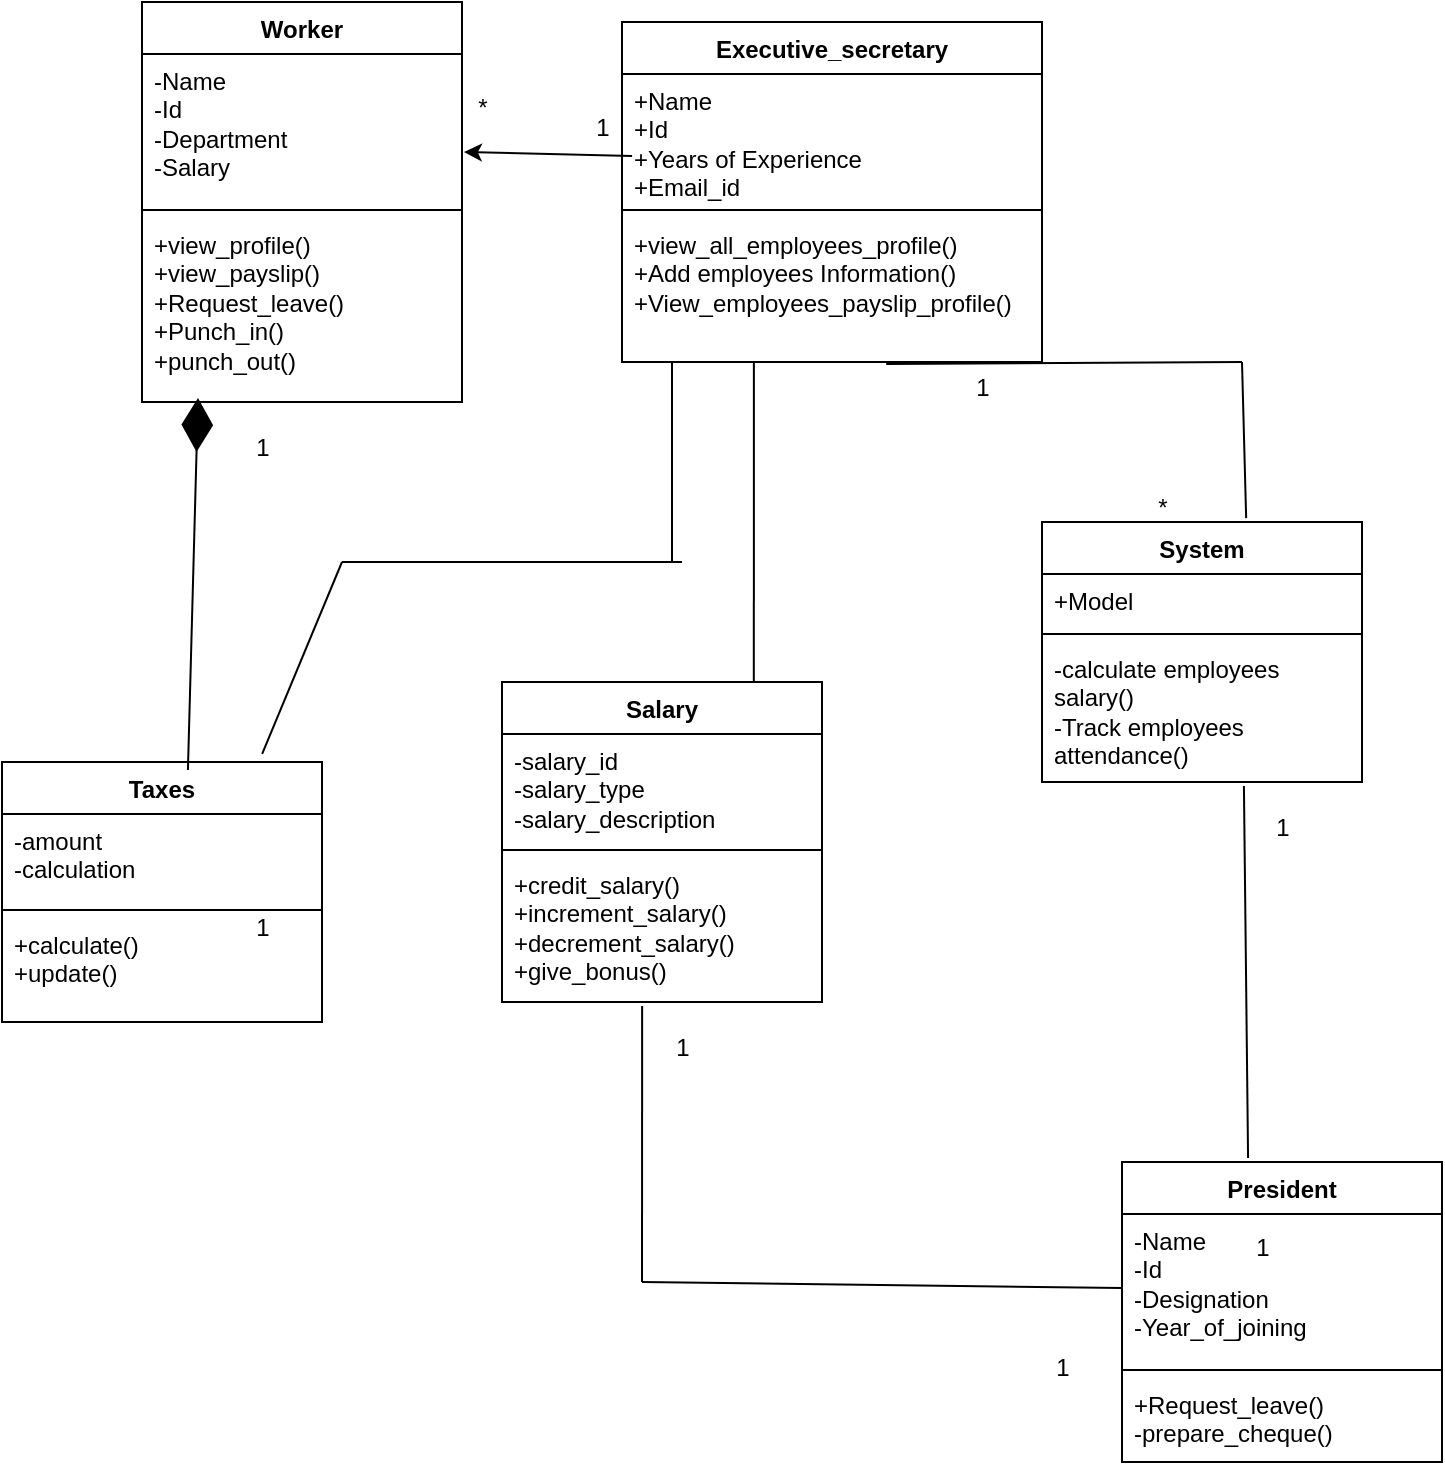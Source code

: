 <mxfile version="24.7.7">
  <diagram name="Page-1" id="oo9iOd9erzDcSliGqVQg">
    <mxGraphModel dx="1434" dy="728" grid="1" gridSize="10" guides="1" tooltips="1" connect="1" arrows="1" fold="1" page="1" pageScale="1" pageWidth="850" pageHeight="1100" math="0" shadow="0">
      <root>
        <mxCell id="0" />
        <mxCell id="1" parent="0" />
        <mxCell id="jzimIxDsLg7USPqvKQ8o-1" value="Worker" style="swimlane;fontStyle=1;align=center;verticalAlign=top;childLayout=stackLayout;horizontal=1;startSize=26;horizontalStack=0;resizeParent=1;resizeParentMax=0;resizeLast=0;collapsible=1;marginBottom=0;whiteSpace=wrap;html=1;" vertex="1" parent="1">
          <mxGeometry x="130" y="120" width="160" height="200" as="geometry" />
        </mxCell>
        <mxCell id="jzimIxDsLg7USPqvKQ8o-2" value="-Name&lt;div&gt;-Id&lt;/div&gt;&lt;div&gt;-Department&lt;/div&gt;&lt;div&gt;-Salary&lt;/div&gt;" style="text;strokeColor=none;fillColor=none;align=left;verticalAlign=top;spacingLeft=4;spacingRight=4;overflow=hidden;rotatable=0;points=[[0,0.5],[1,0.5]];portConstraint=eastwest;whiteSpace=wrap;html=1;" vertex="1" parent="jzimIxDsLg7USPqvKQ8o-1">
          <mxGeometry y="26" width="160" height="74" as="geometry" />
        </mxCell>
        <mxCell id="jzimIxDsLg7USPqvKQ8o-3" value="" style="line;strokeWidth=1;fillColor=none;align=left;verticalAlign=middle;spacingTop=-1;spacingLeft=3;spacingRight=3;rotatable=0;labelPosition=right;points=[];portConstraint=eastwest;strokeColor=inherit;" vertex="1" parent="jzimIxDsLg7USPqvKQ8o-1">
          <mxGeometry y="100" width="160" height="8" as="geometry" />
        </mxCell>
        <mxCell id="jzimIxDsLg7USPqvKQ8o-4" value="+view_profile()&lt;div&gt;+view_payslip()&lt;/div&gt;&lt;div&gt;+Request_leave()&lt;/div&gt;&lt;div&gt;+Punch_in()&lt;/div&gt;&lt;div&gt;+punch_out()&lt;/div&gt;" style="text;strokeColor=none;fillColor=none;align=left;verticalAlign=top;spacingLeft=4;spacingRight=4;overflow=hidden;rotatable=0;points=[[0,0.5],[1,0.5]];portConstraint=eastwest;whiteSpace=wrap;html=1;" vertex="1" parent="jzimIxDsLg7USPqvKQ8o-1">
          <mxGeometry y="108" width="160" height="92" as="geometry" />
        </mxCell>
        <mxCell id="jzimIxDsLg7USPqvKQ8o-5" value="Executive_secretary" style="swimlane;fontStyle=1;align=center;verticalAlign=top;childLayout=stackLayout;horizontal=1;startSize=26;horizontalStack=0;resizeParent=1;resizeParentMax=0;resizeLast=0;collapsible=1;marginBottom=0;whiteSpace=wrap;html=1;" vertex="1" parent="1">
          <mxGeometry x="370" y="130" width="210" height="170" as="geometry" />
        </mxCell>
        <mxCell id="jzimIxDsLg7USPqvKQ8o-6" value="+Name&lt;div&gt;+Id&lt;/div&gt;&lt;div&gt;+Years of Experience&lt;/div&gt;&lt;div&gt;+Email_id&lt;/div&gt;" style="text;strokeColor=none;fillColor=none;align=left;verticalAlign=top;spacingLeft=4;spacingRight=4;overflow=hidden;rotatable=0;points=[[0,0.5],[1,0.5]];portConstraint=eastwest;whiteSpace=wrap;html=1;" vertex="1" parent="jzimIxDsLg7USPqvKQ8o-5">
          <mxGeometry y="26" width="210" height="64" as="geometry" />
        </mxCell>
        <mxCell id="jzimIxDsLg7USPqvKQ8o-7" value="" style="line;strokeWidth=1;fillColor=none;align=left;verticalAlign=middle;spacingTop=-1;spacingLeft=3;spacingRight=3;rotatable=0;labelPosition=right;points=[];portConstraint=eastwest;strokeColor=inherit;" vertex="1" parent="jzimIxDsLg7USPqvKQ8o-5">
          <mxGeometry y="90" width="210" height="8" as="geometry" />
        </mxCell>
        <mxCell id="jzimIxDsLg7USPqvKQ8o-8" value="+view_all_employees_profile()&lt;div&gt;+Add employees Information()&lt;/div&gt;&lt;div&gt;+View_employees_payslip_profile()&lt;/div&gt;" style="text;strokeColor=none;fillColor=none;align=left;verticalAlign=top;spacingLeft=4;spacingRight=4;overflow=hidden;rotatable=0;points=[[0,0.5],[1,0.5]];portConstraint=eastwest;whiteSpace=wrap;html=1;" vertex="1" parent="jzimIxDsLg7USPqvKQ8o-5">
          <mxGeometry y="98" width="210" height="72" as="geometry" />
        </mxCell>
        <mxCell id="jzimIxDsLg7USPqvKQ8o-9" value="President" style="swimlane;fontStyle=1;align=center;verticalAlign=top;childLayout=stackLayout;horizontal=1;startSize=26;horizontalStack=0;resizeParent=1;resizeParentMax=0;resizeLast=0;collapsible=1;marginBottom=0;whiteSpace=wrap;html=1;" vertex="1" parent="1">
          <mxGeometry x="620" y="700" width="160" height="150" as="geometry" />
        </mxCell>
        <mxCell id="jzimIxDsLg7USPqvKQ8o-10" value="-Name&lt;div&gt;-Id&lt;/div&gt;&lt;div&gt;-Designation&lt;/div&gt;&lt;div&gt;-Year_of_joining&lt;/div&gt;" style="text;strokeColor=none;fillColor=none;align=left;verticalAlign=top;spacingLeft=4;spacingRight=4;overflow=hidden;rotatable=0;points=[[0,0.5],[1,0.5]];portConstraint=eastwest;whiteSpace=wrap;html=1;" vertex="1" parent="jzimIxDsLg7USPqvKQ8o-9">
          <mxGeometry y="26" width="160" height="74" as="geometry" />
        </mxCell>
        <mxCell id="jzimIxDsLg7USPqvKQ8o-11" value="" style="line;strokeWidth=1;fillColor=none;align=left;verticalAlign=middle;spacingTop=-1;spacingLeft=3;spacingRight=3;rotatable=0;labelPosition=right;points=[];portConstraint=eastwest;strokeColor=inherit;" vertex="1" parent="jzimIxDsLg7USPqvKQ8o-9">
          <mxGeometry y="100" width="160" height="8" as="geometry" />
        </mxCell>
        <mxCell id="jzimIxDsLg7USPqvKQ8o-12" value="+Request_leave()&lt;div&gt;-prepare_cheque()&lt;/div&gt;" style="text;strokeColor=none;fillColor=none;align=left;verticalAlign=top;spacingLeft=4;spacingRight=4;overflow=hidden;rotatable=0;points=[[0,0.5],[1,0.5]];portConstraint=eastwest;whiteSpace=wrap;html=1;" vertex="1" parent="jzimIxDsLg7USPqvKQ8o-9">
          <mxGeometry y="108" width="160" height="42" as="geometry" />
        </mxCell>
        <mxCell id="jzimIxDsLg7USPqvKQ8o-13" value="System" style="swimlane;fontStyle=1;align=center;verticalAlign=top;childLayout=stackLayout;horizontal=1;startSize=26;horizontalStack=0;resizeParent=1;resizeParentMax=0;resizeLast=0;collapsible=1;marginBottom=0;whiteSpace=wrap;html=1;" vertex="1" parent="1">
          <mxGeometry x="580" y="380" width="160" height="130" as="geometry" />
        </mxCell>
        <mxCell id="jzimIxDsLg7USPqvKQ8o-14" value="+Model" style="text;strokeColor=none;fillColor=none;align=left;verticalAlign=top;spacingLeft=4;spacingRight=4;overflow=hidden;rotatable=0;points=[[0,0.5],[1,0.5]];portConstraint=eastwest;whiteSpace=wrap;html=1;" vertex="1" parent="jzimIxDsLg7USPqvKQ8o-13">
          <mxGeometry y="26" width="160" height="26" as="geometry" />
        </mxCell>
        <mxCell id="jzimIxDsLg7USPqvKQ8o-15" value="" style="line;strokeWidth=1;fillColor=none;align=left;verticalAlign=middle;spacingTop=-1;spacingLeft=3;spacingRight=3;rotatable=0;labelPosition=right;points=[];portConstraint=eastwest;strokeColor=inherit;" vertex="1" parent="jzimIxDsLg7USPqvKQ8o-13">
          <mxGeometry y="52" width="160" height="8" as="geometry" />
        </mxCell>
        <mxCell id="jzimIxDsLg7USPqvKQ8o-16" value="-calculate employees salary()&lt;div&gt;-Track employees attendance()&lt;/div&gt;" style="text;strokeColor=none;fillColor=none;align=left;verticalAlign=top;spacingLeft=4;spacingRight=4;overflow=hidden;rotatable=0;points=[[0,0.5],[1,0.5]];portConstraint=eastwest;whiteSpace=wrap;html=1;" vertex="1" parent="jzimIxDsLg7USPqvKQ8o-13">
          <mxGeometry y="60" width="160" height="70" as="geometry" />
        </mxCell>
        <mxCell id="jzimIxDsLg7USPqvKQ8o-17" value="Salary" style="swimlane;fontStyle=1;align=center;verticalAlign=top;childLayout=stackLayout;horizontal=1;startSize=26;horizontalStack=0;resizeParent=1;resizeParentMax=0;resizeLast=0;collapsible=1;marginBottom=0;whiteSpace=wrap;html=1;" vertex="1" parent="1">
          <mxGeometry x="310" y="460" width="160" height="160" as="geometry" />
        </mxCell>
        <mxCell id="jzimIxDsLg7USPqvKQ8o-18" value="-salary_id&lt;div&gt;-salary_type&lt;/div&gt;&lt;div&gt;-salary_description&lt;/div&gt;" style="text;strokeColor=none;fillColor=none;align=left;verticalAlign=top;spacingLeft=4;spacingRight=4;overflow=hidden;rotatable=0;points=[[0,0.5],[1,0.5]];portConstraint=eastwest;whiteSpace=wrap;html=1;" vertex="1" parent="jzimIxDsLg7USPqvKQ8o-17">
          <mxGeometry y="26" width="160" height="54" as="geometry" />
        </mxCell>
        <mxCell id="jzimIxDsLg7USPqvKQ8o-19" value="" style="line;strokeWidth=1;fillColor=none;align=left;verticalAlign=middle;spacingTop=-1;spacingLeft=3;spacingRight=3;rotatable=0;labelPosition=right;points=[];portConstraint=eastwest;strokeColor=inherit;" vertex="1" parent="jzimIxDsLg7USPqvKQ8o-17">
          <mxGeometry y="80" width="160" height="8" as="geometry" />
        </mxCell>
        <mxCell id="jzimIxDsLg7USPqvKQ8o-20" value="+credit_salary()&lt;div&gt;+increment_salary()&lt;/div&gt;&lt;div&gt;+decrement_salary()&lt;/div&gt;&lt;div&gt;+give_bonus()&lt;/div&gt;" style="text;strokeColor=none;fillColor=none;align=left;verticalAlign=top;spacingLeft=4;spacingRight=4;overflow=hidden;rotatable=0;points=[[0,0.5],[1,0.5]];portConstraint=eastwest;whiteSpace=wrap;html=1;" vertex="1" parent="jzimIxDsLg7USPqvKQ8o-17">
          <mxGeometry y="88" width="160" height="72" as="geometry" />
        </mxCell>
        <mxCell id="jzimIxDsLg7USPqvKQ8o-26" value="1" style="text;html=1;align=center;verticalAlign=middle;resizable=0;points=[];autosize=1;strokeColor=none;fillColor=none;" vertex="1" parent="1">
          <mxGeometry x="175" y="328" width="30" height="30" as="geometry" />
        </mxCell>
        <mxCell id="jzimIxDsLg7USPqvKQ8o-27" value="1" style="text;html=1;align=center;verticalAlign=middle;resizable=0;points=[];autosize=1;strokeColor=none;fillColor=none;" vertex="1" parent="1">
          <mxGeometry x="175" y="568" width="30" height="30" as="geometry" />
        </mxCell>
        <mxCell id="jzimIxDsLg7USPqvKQ8o-28" value="" style="endArrow=none;html=1;rounded=0;entryX=0.629;entryY=1.014;entryDx=0;entryDy=0;entryPerimeter=0;" edge="1" parent="1" target="jzimIxDsLg7USPqvKQ8o-8">
          <mxGeometry width="50" height="50" relative="1" as="geometry">
            <mxPoint x="680" y="300" as="sourcePoint" />
            <mxPoint x="400" y="301" as="targetPoint" />
          </mxGeometry>
        </mxCell>
        <mxCell id="jzimIxDsLg7USPqvKQ8o-29" value="" style="endArrow=none;html=1;rounded=0;entryX=0.394;entryY=-0.013;entryDx=0;entryDy=0;entryPerimeter=0;exitX=0.631;exitY=1.029;exitDx=0;exitDy=0;exitPerimeter=0;" edge="1" parent="1" source="jzimIxDsLg7USPqvKQ8o-16" target="jzimIxDsLg7USPqvKQ8o-9">
          <mxGeometry width="50" height="50" relative="1" as="geometry">
            <mxPoint x="400" y="400" as="sourcePoint" />
            <mxPoint x="450" y="350" as="targetPoint" />
          </mxGeometry>
        </mxCell>
        <mxCell id="jzimIxDsLg7USPqvKQ8o-33" value="" style="endArrow=classic;html=1;rounded=0;entryX=1.006;entryY=0.662;entryDx=0;entryDy=0;entryPerimeter=0;exitX=0.024;exitY=0.641;exitDx=0;exitDy=0;exitPerimeter=0;" edge="1" parent="1" source="jzimIxDsLg7USPqvKQ8o-6" target="jzimIxDsLg7USPqvKQ8o-2">
          <mxGeometry width="50" height="50" relative="1" as="geometry">
            <mxPoint x="400" y="500" as="sourcePoint" />
            <mxPoint x="450" y="450" as="targetPoint" />
          </mxGeometry>
        </mxCell>
        <mxCell id="jzimIxDsLg7USPqvKQ8o-34" value="Taxes" style="swimlane;fontStyle=1;align=center;verticalAlign=top;childLayout=stackLayout;horizontal=1;startSize=26;horizontalStack=0;resizeParent=1;resizeParentMax=0;resizeLast=0;collapsible=1;marginBottom=0;whiteSpace=wrap;html=1;" vertex="1" parent="1">
          <mxGeometry x="60" y="500" width="160" height="130" as="geometry" />
        </mxCell>
        <mxCell id="jzimIxDsLg7USPqvKQ8o-35" value="-amount&lt;div&gt;-calculation&lt;/div&gt;" style="text;strokeColor=none;fillColor=none;align=left;verticalAlign=top;spacingLeft=4;spacingRight=4;overflow=hidden;rotatable=0;points=[[0,0.5],[1,0.5]];portConstraint=eastwest;whiteSpace=wrap;html=1;" vertex="1" parent="jzimIxDsLg7USPqvKQ8o-34">
          <mxGeometry y="26" width="160" height="44" as="geometry" />
        </mxCell>
        <mxCell id="jzimIxDsLg7USPqvKQ8o-36" value="" style="line;strokeWidth=1;fillColor=none;align=left;verticalAlign=middle;spacingTop=-1;spacingLeft=3;spacingRight=3;rotatable=0;labelPosition=right;points=[];portConstraint=eastwest;strokeColor=inherit;" vertex="1" parent="jzimIxDsLg7USPqvKQ8o-34">
          <mxGeometry y="70" width="160" height="8" as="geometry" />
        </mxCell>
        <mxCell id="jzimIxDsLg7USPqvKQ8o-37" value="+calculate()&lt;div&gt;+update()&lt;/div&gt;" style="text;strokeColor=none;fillColor=none;align=left;verticalAlign=top;spacingLeft=4;spacingRight=4;overflow=hidden;rotatable=0;points=[[0,0.5],[1,0.5]];portConstraint=eastwest;whiteSpace=wrap;html=1;" vertex="1" parent="jzimIxDsLg7USPqvKQ8o-34">
          <mxGeometry y="78" width="160" height="52" as="geometry" />
        </mxCell>
        <mxCell id="jzimIxDsLg7USPqvKQ8o-38" value="" style="endArrow=diamondThin;endFill=1;endSize=24;html=1;rounded=0;entryX=0.175;entryY=0.978;entryDx=0;entryDy=0;entryPerimeter=0;exitX=0.581;exitY=0.031;exitDx=0;exitDy=0;exitPerimeter=0;" edge="1" parent="1" source="jzimIxDsLg7USPqvKQ8o-34" target="jzimIxDsLg7USPqvKQ8o-4">
          <mxGeometry width="160" relative="1" as="geometry">
            <mxPoint x="340" y="480" as="sourcePoint" />
            <mxPoint x="500" y="480" as="targetPoint" />
          </mxGeometry>
        </mxCell>
        <mxCell id="jzimIxDsLg7USPqvKQ8o-39" value="" style="endArrow=none;html=1;rounded=0;entryX=0;entryY=0.5;entryDx=0;entryDy=0;" edge="1" parent="1" target="jzimIxDsLg7USPqvKQ8o-10">
          <mxGeometry width="50" height="50" relative="1" as="geometry">
            <mxPoint x="380" y="760" as="sourcePoint" />
            <mxPoint x="450" y="650" as="targetPoint" />
          </mxGeometry>
        </mxCell>
        <mxCell id="jzimIxDsLg7USPqvKQ8o-41" value="1" style="text;html=1;align=center;verticalAlign=middle;resizable=0;points=[];autosize=1;strokeColor=none;fillColor=none;" vertex="1" parent="1">
          <mxGeometry x="345" y="168" width="30" height="30" as="geometry" />
        </mxCell>
        <mxCell id="jzimIxDsLg7USPqvKQ8o-42" value="*" style="text;html=1;align=center;verticalAlign=middle;resizable=0;points=[];autosize=1;strokeColor=none;fillColor=none;" vertex="1" parent="1">
          <mxGeometry x="285" y="158" width="30" height="30" as="geometry" />
        </mxCell>
        <mxCell id="jzimIxDsLg7USPqvKQ8o-43" value="" style="endArrow=none;html=1;rounded=0;entryX=0.314;entryY=1;entryDx=0;entryDy=0;entryPerimeter=0;exitX=0.787;exitY=0;exitDx=0;exitDy=0;exitPerimeter=0;" edge="1" parent="1" source="jzimIxDsLg7USPqvKQ8o-17" target="jzimIxDsLg7USPqvKQ8o-8">
          <mxGeometry width="50" height="50" relative="1" as="geometry">
            <mxPoint x="400" y="500" as="sourcePoint" />
            <mxPoint x="450" y="450" as="targetPoint" />
          </mxGeometry>
        </mxCell>
        <mxCell id="jzimIxDsLg7USPqvKQ8o-47" value="" style="endArrow=none;html=1;rounded=0;" edge="1" parent="1">
          <mxGeometry width="50" height="50" relative="1" as="geometry">
            <mxPoint x="395" y="400" as="sourcePoint" />
            <mxPoint x="395" y="300" as="targetPoint" />
          </mxGeometry>
        </mxCell>
        <mxCell id="jzimIxDsLg7USPqvKQ8o-48" value="" style="endArrow=none;html=1;rounded=0;" edge="1" parent="1">
          <mxGeometry width="50" height="50" relative="1" as="geometry">
            <mxPoint x="230" y="400" as="sourcePoint" />
            <mxPoint x="400" y="400" as="targetPoint" />
          </mxGeometry>
        </mxCell>
        <mxCell id="jzimIxDsLg7USPqvKQ8o-49" value="" style="endArrow=none;html=1;rounded=0;exitX=0.813;exitY=-0.031;exitDx=0;exitDy=0;exitPerimeter=0;" edge="1" parent="1" source="jzimIxDsLg7USPqvKQ8o-34">
          <mxGeometry width="50" height="50" relative="1" as="geometry">
            <mxPoint x="400" y="500" as="sourcePoint" />
            <mxPoint x="230" y="400" as="targetPoint" />
          </mxGeometry>
        </mxCell>
        <mxCell id="jzimIxDsLg7USPqvKQ8o-50" value="1" style="text;html=1;align=center;verticalAlign=middle;resizable=0;points=[];autosize=1;strokeColor=none;fillColor=none;" vertex="1" parent="1">
          <mxGeometry x="535" y="298" width="30" height="30" as="geometry" />
        </mxCell>
        <mxCell id="jzimIxDsLg7USPqvKQ8o-51" value="*" style="text;html=1;align=center;verticalAlign=middle;resizable=0;points=[];autosize=1;strokeColor=none;fillColor=none;" vertex="1" parent="1">
          <mxGeometry x="625" y="358" width="30" height="30" as="geometry" />
        </mxCell>
        <mxCell id="jzimIxDsLg7USPqvKQ8o-52" value="1" style="text;html=1;align=center;verticalAlign=middle;resizable=0;points=[];autosize=1;strokeColor=none;fillColor=none;" vertex="1" parent="1">
          <mxGeometry x="675" y="728" width="30" height="30" as="geometry" />
        </mxCell>
        <mxCell id="jzimIxDsLg7USPqvKQ8o-53" value="1" style="text;html=1;align=center;verticalAlign=middle;resizable=0;points=[];autosize=1;strokeColor=none;fillColor=none;" vertex="1" parent="1">
          <mxGeometry x="685" y="518" width="30" height="30" as="geometry" />
        </mxCell>
        <mxCell id="jzimIxDsLg7USPqvKQ8o-54" value="1" style="text;html=1;align=center;verticalAlign=middle;resizable=0;points=[];autosize=1;strokeColor=none;fillColor=none;" vertex="1" parent="1">
          <mxGeometry x="575" y="788" width="30" height="30" as="geometry" />
        </mxCell>
        <mxCell id="jzimIxDsLg7USPqvKQ8o-55" value="1" style="text;html=1;align=center;verticalAlign=middle;resizable=0;points=[];autosize=1;strokeColor=none;fillColor=none;" vertex="1" parent="1">
          <mxGeometry x="385" y="628" width="30" height="30" as="geometry" />
        </mxCell>
        <mxCell id="jzimIxDsLg7USPqvKQ8o-56" value="" style="endArrow=none;html=1;rounded=0;exitX=0.638;exitY=-0.015;exitDx=0;exitDy=0;exitPerimeter=0;" edge="1" parent="1" source="jzimIxDsLg7USPqvKQ8o-13">
          <mxGeometry width="50" height="50" relative="1" as="geometry">
            <mxPoint x="400" y="500" as="sourcePoint" />
            <mxPoint x="680" y="300" as="targetPoint" />
          </mxGeometry>
        </mxCell>
        <mxCell id="jzimIxDsLg7USPqvKQ8o-57" value="" style="endArrow=none;html=1;rounded=0;entryX=0.438;entryY=1.028;entryDx=0;entryDy=0;entryPerimeter=0;" edge="1" parent="1" target="jzimIxDsLg7USPqvKQ8o-20">
          <mxGeometry width="50" height="50" relative="1" as="geometry">
            <mxPoint x="380" y="760" as="sourcePoint" />
            <mxPoint x="450" y="650" as="targetPoint" />
          </mxGeometry>
        </mxCell>
      </root>
    </mxGraphModel>
  </diagram>
</mxfile>
